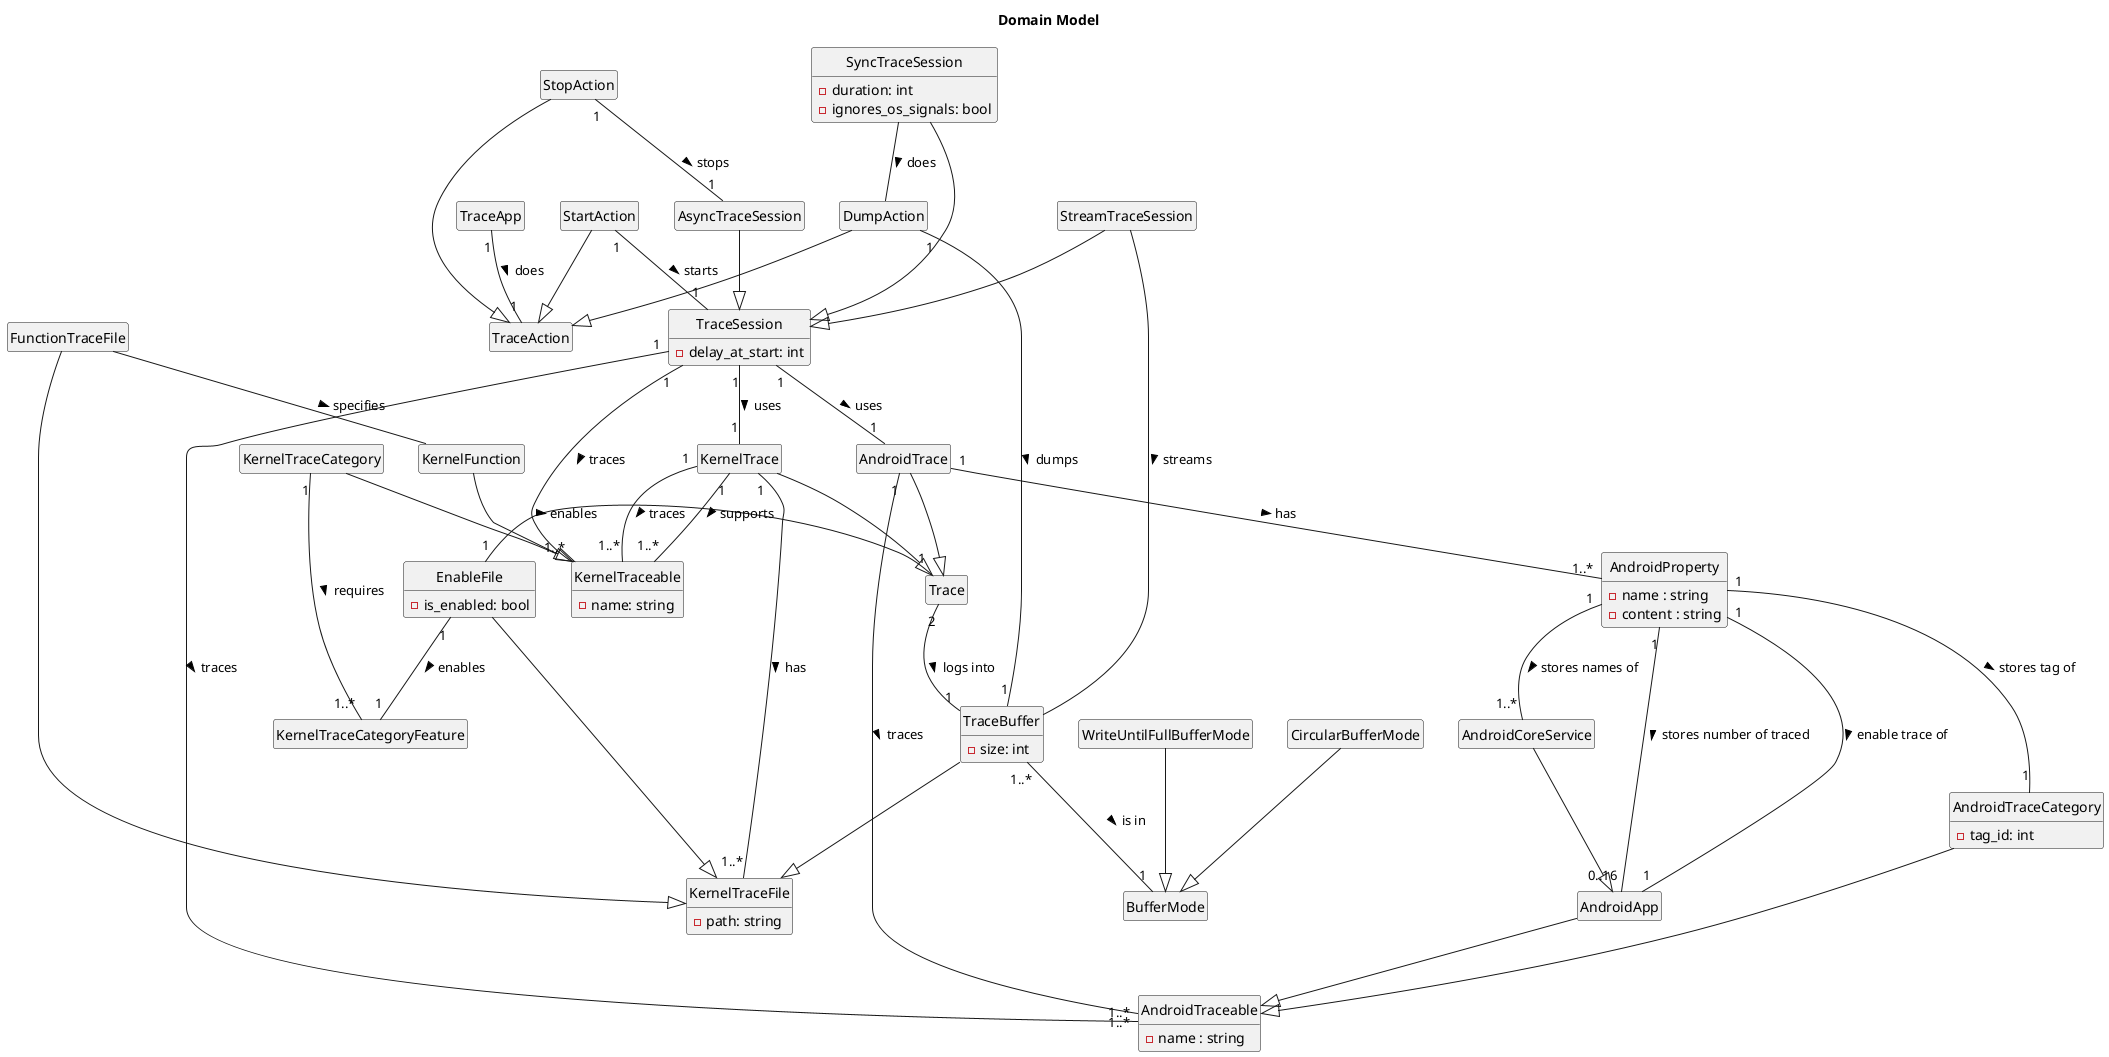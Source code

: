 @startuml

title Domain Model

class KernelTraceCategory {
}
hide KernelTraceCategory circle
hide KernelTraceCategory methods
hide KernelTraceCategory fields

KernelTraceCategory --|> KernelTraceable
KernelTraceCategory "1" -- "1..*" KernelTraceCategoryFeature: requires >

class AndroidTraceCategory {
  - tag_id: int
}
hide AndroidTraceCategory circle
hide AndroidTraceCategory methods

AndroidTraceCategory --|> AndroidTraceable

class KernelTraceFile {
  - path: string
}
hide KernelTraceFile circle
hide KernelTraceFile methods

class EnableFile {
  ' indicates if file enables smth
  - is_enabled: bool
}
hide EnableFile circle
hide EnableFile methods

class KernelTraceCategoryFeature {
}
hide KernelTraceCategoryFeature circle
hide KernelTraceCategoryFeature methods
hide KernelTraceCategoryFeature fields

EnableFile --|> KernelTraceFile
EnableFile "1" -- "1" KernelTraceCategoryFeature: enables >
EnableFile "1" - "1" Trace: enables >

class Trace {
}
hide Trace circle
hide Trace methods
hide Trace fields

Trace "2" -- "1" TraceBuffer: logs into >

class KernelTrace {
}
hide KernelTrace circle
hide KernelTrace methods
hide KernelTrace fields

KernelTrace --|> Trace
KernelTrace "1" -- "1..*" KernelTraceFile: has >
KernelTrace "1" -- "1..*" KernelTraceable: traces >
KernelTrace "1" -- "1..*" KernelTraceable: supports >

class FunctionTraceFile {
}
hide FunctionTraceFile circle
hide FunctionTraceFile methods
hide FunctionTraceFile fields

FunctionTraceFile --|> KernelTraceFile
FunctionTraceFile -- KernelFunction: specifies >

class KernelTraceable {
  - name: string
}
hide KernelTraceable circle
hide KernelTraceable methods

class AndroidTrace {
}
hide AndroidTrace circle
hide AndroidTrace methods
hide AndroidTrace fields

AndroidTrace --|> Trace
AndroidTrace "1" -- "1..*" AndroidTraceable: traces >
AndroidTrace "1" -- "1..*" AndroidProperty: has >

class KernelFunction {
}
hide KernelFunction circle
hide KernelFunction methods
hide KernelFunction fields

KernelFunction --|> KernelTraceable

class AndroidTraceable {
  - name : string
}
hide AndroidTraceable circle
hide AndroidTraceable methods

class AndroidApp {
}
hide AndroidApp circle
hide AndroidApp methods
hide AndroidApp fields

AndroidApp --|> AndroidTraceable

class AndroidCoreService {
}
hide AndroidCoreService circle
hide AndroidCoreService methods
hide AndroidCoreService fields

AndroidCoreService --|> AndroidApp

class AndroidProperty {
  - name : string
  - content : string
}
hide AndroidProperty circle
hide AndroidProperty methods

AndroidProperty "1" -- "1..*" AndroidCoreService: stores names of >
AndroidProperty "1" -- "1" AndroidApp: enable trace of > 
AndroidProperty "1" -- "0..16" AndroidApp: stores number of traced >
AndroidProperty "1" -- "1" AndroidTraceCategory: stores tag of > 

class TraceBuffer {
  - size: int
}
hide TraceBuffer circle
hide TraceBuffer methods

TraceBuffer "1..*" -- "1" BufferMode: is in >
TraceBuffer --|> KernelTraceFile

class BufferMode {
}
hide BufferMode circle
hide BufferMode methods
hide BufferMode fields

class CircularBufferMode {
}
hide CircularBufferMode circle
hide CircularBufferMode methods
hide CircularBufferMode fields

CircularBufferMode --|> BufferMode

class WriteUntilFullBufferMode {
}
hide WriteUntilFullBufferMode circle
hide WriteUntilFullBufferMode methods
hide WriteUntilFullBufferMode fields

WriteUntilFullBufferMode --|> BufferMode

class TraceApp {
}
hide TraceApp circle
hide TraceApp methods
hide TraceApp fields

TraceApp "1" -- "1" TraceAction: does >

class TraceSession {
  - delay_at_start: int
}
hide TraceSession circle
hide TraceSession methods

TraceSession "1" - "1..*" KernelTraceable: traces >
TraceSession "1" - "1..*" AndroidTraceable: traces >
TraceSession "1" -- "1" KernelTrace: uses >
TraceSession "1" -- "1" AndroidTrace: uses >

class AsyncTraceSession {
}
hide AsyncTraceSession circle
hide AsyncTraceSession methods
hide AsyncTraceSession fields

AsyncTraceSession --|> TraceSession

class SyncTraceSession {
  - duration: int
  - ignores_os_signals: bool
}
hide SyncTraceSession circle
hide SyncTraceSession methods

SyncTraceSession --|> TraceSession
SyncTraceSession -- DumpAction: does >

class StreamTraceSession {
}
hide StreamTraceSession circle
hide StreamTraceSession methods
hide StreamTraceSession fields

StreamTraceSession --|> TraceSession
StreamTraceSession -- TraceBuffer: streams >

class TraceAction {
}
hide TraceAction circle
hide TraceAction methods
hide TraceAction fields

class StartAction {
}
hide StartAction circle
hide StartAction methods
hide StartAction fields

StartAction --|> TraceAction

class StopAction {
}
hide StopAction circle
hide StopAction methods
hide StopAction fields

StopAction --|> TraceAction

class DumpAction {
}
hide DumpAction circle
hide DumpAction methods
hide DumpAction fields

DumpAction --|> TraceAction

StartAction "1" -- "1" TraceSession: starts >
StopAction "1" -- "1" AsyncTraceSession: stops >
DumpAction "1" -- "1" TraceBuffer: dumps >

@enduml